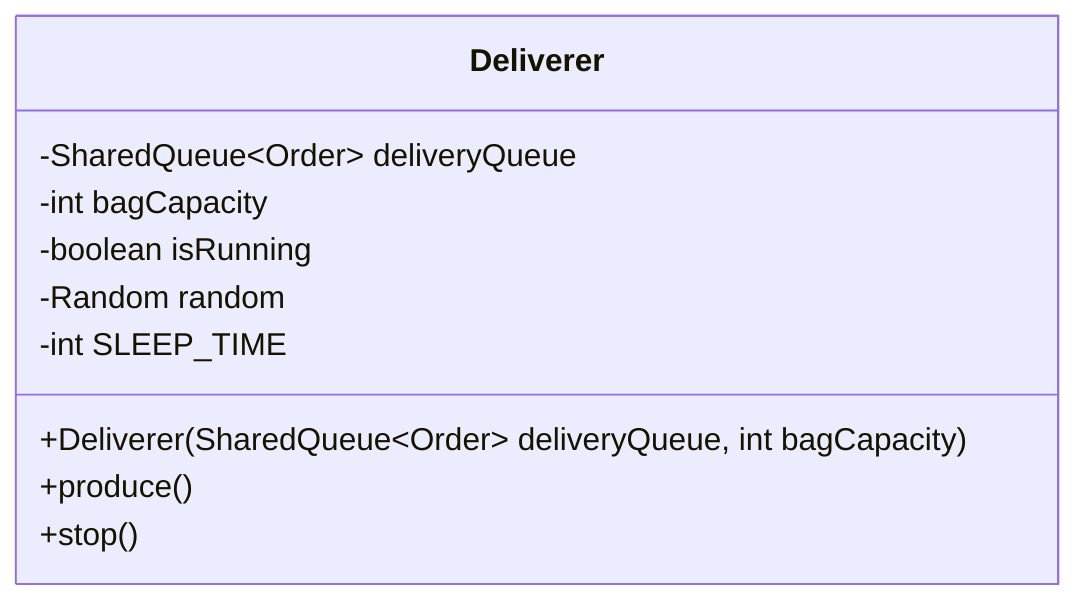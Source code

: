 classDiagram
    class Deliverer {
        -SharedQueue~Order~ deliveryQueue
        -int bagCapacity
        -boolean isRunning
        -Random random
        -int SLEEP_TIME
        +Deliverer(SharedQueue~Order~ deliveryQueue, int bagCapacity)
        +produce()
        +stop()
    }